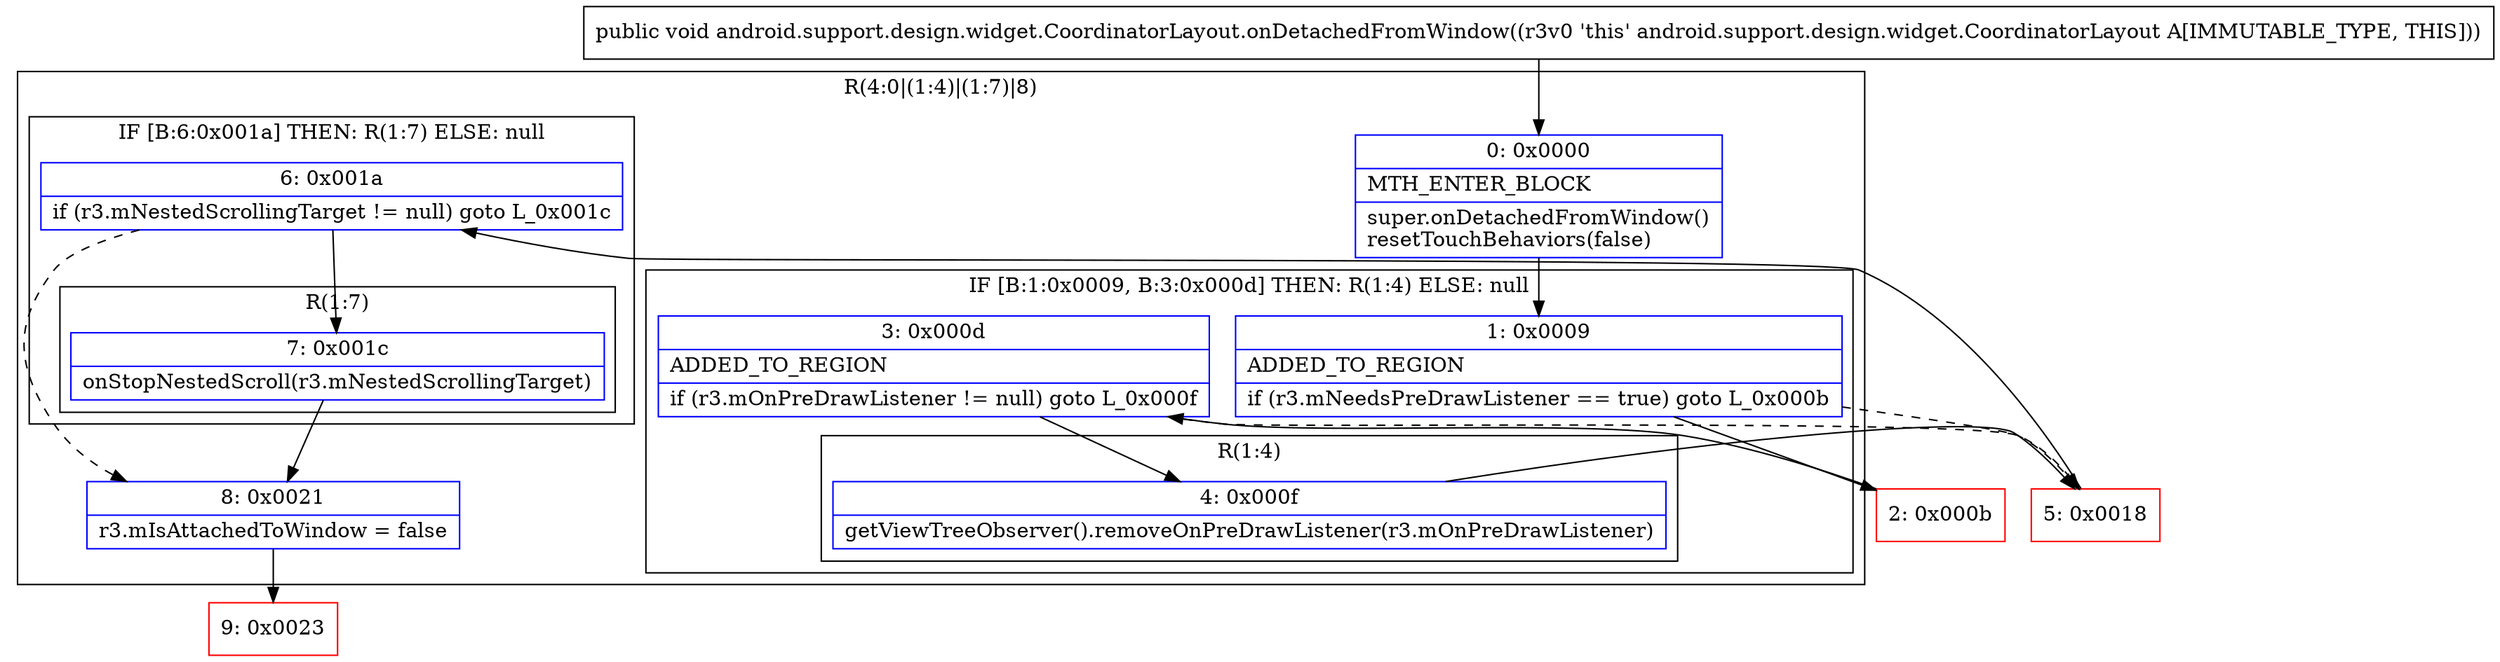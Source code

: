 digraph "CFG forandroid.support.design.widget.CoordinatorLayout.onDetachedFromWindow()V" {
subgraph cluster_Region_202001506 {
label = "R(4:0|(1:4)|(1:7)|8)";
node [shape=record,color=blue];
Node_0 [shape=record,label="{0\:\ 0x0000|MTH_ENTER_BLOCK\l|super.onDetachedFromWindow()\lresetTouchBehaviors(false)\l}"];
subgraph cluster_IfRegion_1514336778 {
label = "IF [B:1:0x0009, B:3:0x000d] THEN: R(1:4) ELSE: null";
node [shape=record,color=blue];
Node_1 [shape=record,label="{1\:\ 0x0009|ADDED_TO_REGION\l|if (r3.mNeedsPreDrawListener == true) goto L_0x000b\l}"];
Node_3 [shape=record,label="{3\:\ 0x000d|ADDED_TO_REGION\l|if (r3.mOnPreDrawListener != null) goto L_0x000f\l}"];
subgraph cluster_Region_1593563840 {
label = "R(1:4)";
node [shape=record,color=blue];
Node_4 [shape=record,label="{4\:\ 0x000f|getViewTreeObserver().removeOnPreDrawListener(r3.mOnPreDrawListener)\l}"];
}
}
subgraph cluster_IfRegion_129308258 {
label = "IF [B:6:0x001a] THEN: R(1:7) ELSE: null";
node [shape=record,color=blue];
Node_6 [shape=record,label="{6\:\ 0x001a|if (r3.mNestedScrollingTarget != null) goto L_0x001c\l}"];
subgraph cluster_Region_1501705130 {
label = "R(1:7)";
node [shape=record,color=blue];
Node_7 [shape=record,label="{7\:\ 0x001c|onStopNestedScroll(r3.mNestedScrollingTarget)\l}"];
}
}
Node_8 [shape=record,label="{8\:\ 0x0021|r3.mIsAttachedToWindow = false\l}"];
}
Node_2 [shape=record,color=red,label="{2\:\ 0x000b}"];
Node_5 [shape=record,color=red,label="{5\:\ 0x0018}"];
Node_9 [shape=record,color=red,label="{9\:\ 0x0023}"];
MethodNode[shape=record,label="{public void android.support.design.widget.CoordinatorLayout.onDetachedFromWindow((r3v0 'this' android.support.design.widget.CoordinatorLayout A[IMMUTABLE_TYPE, THIS])) }"];
MethodNode -> Node_0;
Node_0 -> Node_1;
Node_1 -> Node_2;
Node_1 -> Node_5[style=dashed];
Node_3 -> Node_4;
Node_3 -> Node_5[style=dashed];
Node_4 -> Node_5;
Node_6 -> Node_7;
Node_6 -> Node_8[style=dashed];
Node_7 -> Node_8;
Node_8 -> Node_9;
Node_2 -> Node_3;
Node_5 -> Node_6;
}

